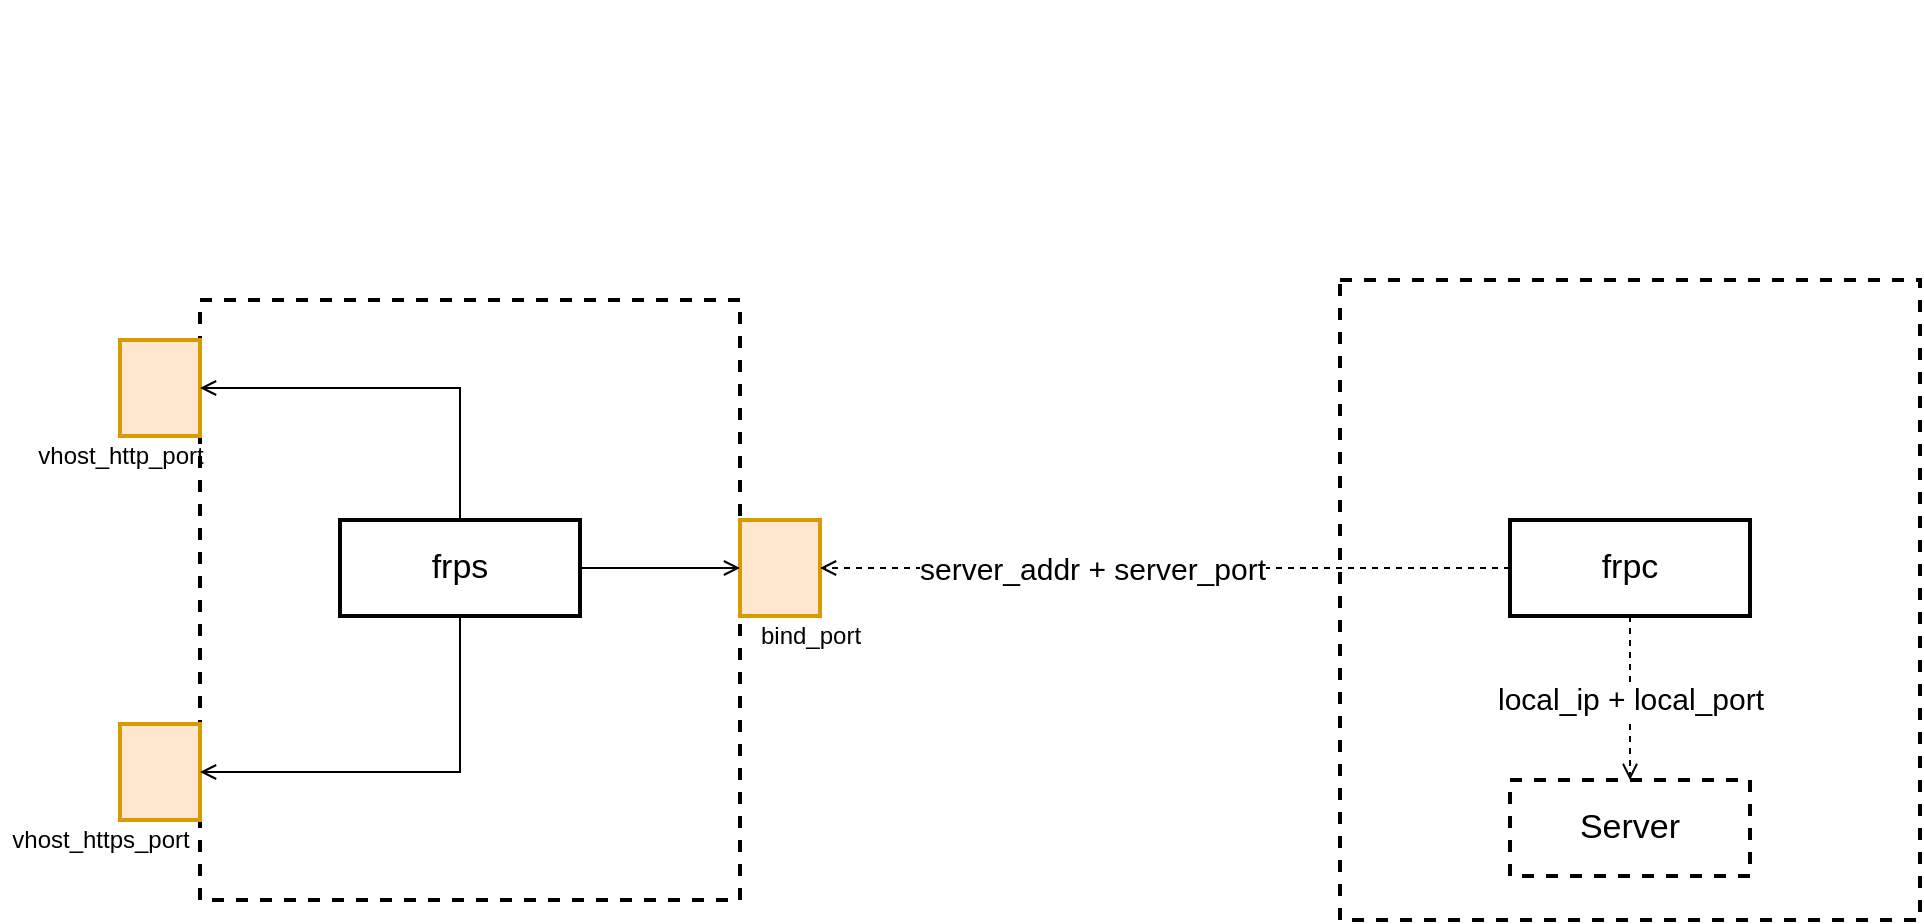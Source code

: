 <mxfile version="14.6.13" type="device" pages="3"><diagram id="UriwvAHQL3XnKJE4f96o" name="Overview"><mxGraphModel dx="2048" dy="1168" grid="1" gridSize="10" guides="1" tooltips="1" connect="1" arrows="1" fold="1" page="1" pageScale="1" pageWidth="827" pageHeight="1169" math="0" shadow="0"><root><mxCell id="0"/><mxCell id="1" parent="0"/><mxCell id="zCh7edaeLmVkZKB0EKH0-19" value="" style="rounded=0;whiteSpace=wrap;html=1;fontSize=17;strokeWidth=2;fillColor=none;dashed=1;" vertex="1" parent="1"><mxGeometry x="720" y="400" width="290" height="320" as="geometry"/></mxCell><mxCell id="zCh7edaeLmVkZKB0EKH0-3" value="" style="rounded=0;whiteSpace=wrap;html=1;fontSize=17;strokeWidth=2;fillColor=none;dashed=1;" vertex="1" parent="1"><mxGeometry x="150" y="410" width="270" height="300" as="geometry"/></mxCell><mxCell id="zCh7edaeLmVkZKB0EKH0-4" value="" style="rounded=0;whiteSpace=wrap;html=1;fontSize=17;strokeWidth=2;fillColor=#ffe6cc;strokeColor=#d79b00;" vertex="1" parent="1"><mxGeometry x="420" y="520" width="40" height="48" as="geometry"/></mxCell><mxCell id="zCh7edaeLmVkZKB0EKH0-11" value="local_ip + local_port" style="edgeStyle=orthogonalEdgeStyle;rounded=0;orthogonalLoop=1;jettySize=auto;html=1;exitX=0.5;exitY=1;exitDx=0;exitDy=0;entryX=0.5;entryY=0;entryDx=0;entryDy=0;fontSize=15;endArrow=open;endFill=0;dashed=1;" edge="1" parent="1" source="zCh7edaeLmVkZKB0EKH0-12" target="zCh7edaeLmVkZKB0EKH0-10"><mxGeometry relative="1" as="geometry"><mxPoint x="895" y="505" as="sourcePoint"/></mxGeometry></mxCell><mxCell id="zCh7edaeLmVkZKB0EKH0-6" value="" style="rounded=0;whiteSpace=wrap;html=1;fontSize=17;strokeWidth=2;fillColor=#ffe6cc;strokeColor=#d79b00;" vertex="1" parent="1"><mxGeometry x="110" y="430" width="40" height="48" as="geometry"/></mxCell><mxCell id="zCh7edaeLmVkZKB0EKH0-7" value="" style="rounded=0;whiteSpace=wrap;html=1;fontSize=17;strokeWidth=2;fillColor=#ffe6cc;strokeColor=#d79b00;" vertex="1" parent="1"><mxGeometry x="110" y="622" width="40" height="48" as="geometry"/></mxCell><mxCell id="zCh7edaeLmVkZKB0EKH0-10" value="Server" style="rounded=0;whiteSpace=wrap;html=1;fontSize=17;strokeWidth=2;fillColor=#ffffff;dashed=1;" vertex="1" parent="1"><mxGeometry x="805" y="650" width="120" height="48" as="geometry"/></mxCell><mxCell id="zCh7edaeLmVkZKB0EKH0-14" value="server_addr + server_port" style="edgeStyle=orthogonalEdgeStyle;rounded=0;orthogonalLoop=1;jettySize=auto;html=1;exitX=0;exitY=0.5;exitDx=0;exitDy=0;entryX=1;entryY=0.5;entryDx=0;entryDy=0;fontSize=15;endArrow=open;endFill=0;dashed=1;" edge="1" parent="1" source="zCh7edaeLmVkZKB0EKH0-12" target="zCh7edaeLmVkZKB0EKH0-4"><mxGeometry x="0.212" relative="1" as="geometry"><mxPoint as="offset"/></mxGeometry></mxCell><mxCell id="zCh7edaeLmVkZKB0EKH0-12" value="frpc" style="rounded=0;whiteSpace=wrap;html=1;fontSize=17;strokeWidth=2;fillColor=#ffffff;" vertex="1" parent="1"><mxGeometry x="805" y="520" width="120" height="48" as="geometry"/></mxCell><mxCell id="zCh7edaeLmVkZKB0EKH0-16" style="edgeStyle=orthogonalEdgeStyle;rounded=0;orthogonalLoop=1;jettySize=auto;html=1;exitX=0.5;exitY=0;exitDx=0;exitDy=0;entryX=1;entryY=0.5;entryDx=0;entryDy=0;fontSize=15;endArrow=open;endFill=0;" edge="1" parent="1" source="zCh7edaeLmVkZKB0EKH0-15" target="zCh7edaeLmVkZKB0EKH0-6"><mxGeometry relative="1" as="geometry"/></mxCell><mxCell id="zCh7edaeLmVkZKB0EKH0-17" style="edgeStyle=orthogonalEdgeStyle;rounded=0;orthogonalLoop=1;jettySize=auto;html=1;exitX=0.5;exitY=1;exitDx=0;exitDy=0;entryX=1;entryY=0.5;entryDx=0;entryDy=0;fontSize=15;endArrow=open;endFill=0;" edge="1" parent="1" source="zCh7edaeLmVkZKB0EKH0-15" target="zCh7edaeLmVkZKB0EKH0-7"><mxGeometry relative="1" as="geometry"/></mxCell><mxCell id="zCh7edaeLmVkZKB0EKH0-18" style="edgeStyle=orthogonalEdgeStyle;rounded=0;orthogonalLoop=1;jettySize=auto;html=1;exitX=1;exitY=0.5;exitDx=0;exitDy=0;entryX=0;entryY=0.5;entryDx=0;entryDy=0;fontSize=15;endArrow=open;endFill=0;" edge="1" parent="1" source="zCh7edaeLmVkZKB0EKH0-15" target="zCh7edaeLmVkZKB0EKH0-4"><mxGeometry relative="1" as="geometry"/></mxCell><mxCell id="zCh7edaeLmVkZKB0EKH0-15" value="frps" style="rounded=0;whiteSpace=wrap;html=1;fontSize=17;strokeWidth=2;fillColor=#ffffff;" vertex="1" parent="1"><mxGeometry x="220" y="520" width="120" height="48" as="geometry"/></mxCell><mxCell id="zCh7edaeLmVkZKB0EKH0-20" value="&lt;br&gt;" style="text;html=1;align=center;verticalAlign=middle;resizable=0;points=[];autosize=1;strokeColor=none;fontSize=15;" vertex="1" parent="1"><mxGeometry x="510" y="260" width="20" height="20" as="geometry"/></mxCell><mxCell id="zCh7edaeLmVkZKB0EKH0-21" value="&lt;span style=&quot;font-size: 12px;&quot;&gt;vhost_http_port&lt;/span&gt;" style="text;html=1;align=center;verticalAlign=middle;resizable=0;points=[];autosize=1;strokeColor=none;fontSize=12;" vertex="1" parent="1"><mxGeometry x="60" y="478" width="100" height="20" as="geometry"/></mxCell><mxCell id="zCh7edaeLmVkZKB0EKH0-22" value="&lt;span style=&quot;font-size: 12px;&quot;&gt;vhost_https_port&lt;/span&gt;" style="text;html=1;align=center;verticalAlign=middle;resizable=0;points=[];autosize=1;strokeColor=none;fontSize=12;" vertex="1" parent="1"><mxGeometry x="50" y="670" width="100" height="20" as="geometry"/></mxCell><mxCell id="zCh7edaeLmVkZKB0EKH0-23" value="&lt;span style=&quot;font-size: 12px;&quot;&gt;bind_port&lt;/span&gt;" style="text;html=1;align=center;verticalAlign=middle;resizable=0;points=[];autosize=1;strokeColor=none;fontSize=12;" vertex="1" parent="1"><mxGeometry x="420" y="568" width="70" height="20" as="geometry"/></mxCell></root></mxGraphModel></diagram><diagram id="8q3Z2HOLC7giRbxeH6oM" name="Mux"><mxGraphModel dx="766" dy="1159" grid="1" gridSize="10" guides="1" tooltips="1" connect="1" arrows="1" fold="1" page="1" pageScale="1" pageWidth="827" pageHeight="1169" math="0" shadow="0"><root><mxCell id="u3oR8UdBSrU4VRDIMocV-0"/><mxCell id="u3oR8UdBSrU4VRDIMocV-1" parent="u3oR8UdBSrU4VRDIMocV-0"/><mxCell id="u3oR8UdBSrU4VRDIMocV-12" value="Accept()" style="edgeStyle=orthogonalEdgeStyle;rounded=0;orthogonalLoop=1;jettySize=auto;html=1;exitX=0.5;exitY=0;exitDx=0;exitDy=0;entryX=0.5;entryY=1;entryDx=0;entryDy=0;dashed=1;fontSize=12;endArrow=open;endFill=0;" edge="1" parent="u3oR8UdBSrU4VRDIMocV-1" source="u3oR8UdBSrU4VRDIMocV-2" target="u3oR8UdBSrU4VRDIMocV-11"><mxGeometry relative="1" as="geometry"/></mxCell><mxCell id="u3oR8UdBSrU4VRDIMocV-2" value="" style="rounded=0;whiteSpace=wrap;html=1;fontSize=17;strokeWidth=2;fillColor=#ffe6cc;strokeColor=#d79b00;dashed=1;" vertex="1" parent="u3oR8UdBSrU4VRDIMocV-1"><mxGeometry x="539" y="571" width="40" height="48" as="geometry"/></mxCell><mxCell id="u3oR8UdBSrU4VRDIMocV-4" value="" style="rounded=0;whiteSpace=wrap;html=1;fontSize=17;strokeWidth=2;fillColor=#ffe6cc;strokeColor=#d79b00;dashed=1;" vertex="1" parent="u3oR8UdBSrU4VRDIMocV-1"><mxGeometry x="190" y="140" width="40" height="48" as="geometry"/></mxCell><mxCell id="u3oR8UdBSrU4VRDIMocV-5" value="net.Listener" style="text;html=1;align=center;verticalAlign=middle;resizable=0;points=[];autosize=1;strokeColor=none;fontSize=12;" vertex="1" parent="u3oR8UdBSrU4VRDIMocV-1"><mxGeometry x="230" y="154" width="80" height="20" as="geometry"/></mxCell><mxCell id="u3oR8UdBSrU4VRDIMocV-6" value="" style="rounded=0;whiteSpace=wrap;html=1;fontSize=17;strokeWidth=2;fillColor=#dae8fc;strokeColor=#6c8ebf;" vertex="1" parent="u3oR8UdBSrU4VRDIMocV-1"><mxGeometry x="189" y="280" width="40" height="48" as="geometry"/></mxCell><mxCell id="u3oR8UdBSrU4VRDIMocV-7" value="" style="rounded=0;whiteSpace=wrap;html=1;fontSize=17;strokeWidth=2;fillColor=#dae8fc;strokeColor=#6c8ebf;" vertex="1" parent="u3oR8UdBSrU4VRDIMocV-1"><mxGeometry x="229" y="280" width="40" height="48" as="geometry"/></mxCell><mxCell id="u3oR8UdBSrU4VRDIMocV-15" value="matchFn" style="edgeStyle=orthogonalEdgeStyle;rounded=0;orthogonalLoop=1;jettySize=auto;html=1;entryX=0.5;entryY=0;entryDx=0;entryDy=0;fontSize=12;endArrow=open;endFill=0;" edge="1" parent="u3oR8UdBSrU4VRDIMocV-1" target="u3oR8UdBSrU4VRDIMocV-14"><mxGeometry relative="1" as="geometry"><mxPoint x="289" y="328" as="sourcePoint"/></mxGeometry></mxCell><mxCell id="u3oR8UdBSrU4VRDIMocV-21" value="c" style="edgeStyle=orthogonalEdgeStyle;rounded=0;orthogonalLoop=1;jettySize=auto;html=1;exitX=1;exitY=0.5;exitDx=0;exitDy=0;entryX=0;entryY=0.5;entryDx=0;entryDy=0;fontSize=12;endArrow=open;endFill=0;" edge="1" parent="u3oR8UdBSrU4VRDIMocV-1" source="u3oR8UdBSrU4VRDIMocV-8" target="u3oR8UdBSrU4VRDIMocV-20"><mxGeometry relative="1" as="geometry"/></mxCell><mxCell id="u3oR8UdBSrU4VRDIMocV-8" value="" style="rounded=0;whiteSpace=wrap;html=1;fontSize=17;strokeWidth=2;fillColor=#dae8fc;strokeColor=#6c8ebf;" vertex="1" parent="u3oR8UdBSrU4VRDIMocV-1"><mxGeometry x="269" y="280" width="40" height="48" as="geometry"/></mxCell><mxCell id="u3oR8UdBSrU4VRDIMocV-9" value="" style="rounded=0;whiteSpace=wrap;html=1;fontSize=17;strokeWidth=2;fillColor=#dae8fc;strokeColor=#6c8ebf;" vertex="1" parent="u3oR8UdBSrU4VRDIMocV-1"><mxGeometry x="364" y="140" width="40" height="48" as="geometry"/></mxCell><mxCell id="u3oR8UdBSrU4VRDIMocV-10" value="listener" style="text;html=1;align=center;verticalAlign=middle;resizable=0;points=[];autosize=1;strokeColor=none;fontSize=12;" vertex="1" parent="u3oR8UdBSrU4VRDIMocV-1"><mxGeometry x="404" y="154" width="50" height="20" as="geometry"/></mxCell><mxCell id="u3oR8UdBSrU4VRDIMocV-17" value="read_full" style="edgeStyle=orthogonalEdgeStyle;rounded=0;orthogonalLoop=1;jettySize=auto;html=1;exitX=0;exitY=0.5;exitDx=0;exitDy=0;entryX=1;entryY=0.5;entryDx=0;entryDy=0;dashed=1;fontSize=12;endArrow=open;endFill=0;" edge="1" parent="u3oR8UdBSrU4VRDIMocV-1" source="u3oR8UdBSrU4VRDIMocV-11" target="u3oR8UdBSrU4VRDIMocV-16"><mxGeometry relative="1" as="geometry"/></mxCell><mxCell id="u3oR8UdBSrU4VRDIMocV-22" style="edgeStyle=orthogonalEdgeStyle;rounded=0;orthogonalLoop=1;jettySize=auto;html=1;exitX=0.5;exitY=0;exitDx=0;exitDy=0;entryX=1;entryY=0.5;entryDx=0;entryDy=0;fontSize=12;endArrow=open;endFill=0;dashed=1;" edge="1" parent="u3oR8UdBSrU4VRDIMocV-1" source="u3oR8UdBSrU4VRDIMocV-11" target="u3oR8UdBSrU4VRDIMocV-20"><mxGeometry relative="1" as="geometry"/></mxCell><mxCell id="u3oR8UdBSrU4VRDIMocV-11" value="" style="rounded=0;whiteSpace=wrap;html=1;fontSize=17;strokeWidth=2;fillColor=#fff2cc;strokeColor=#d6b656;" vertex="1" parent="u3oR8UdBSrU4VRDIMocV-1"><mxGeometry x="539" y="430" width="40" height="48" as="geometry"/></mxCell><mxCell id="u3oR8UdBSrU4VRDIMocV-13" value="range" style="endArrow=open;html=1;dashed=1;fontSize=12;endFill=0;" edge="1" parent="u3oR8UdBSrU4VRDIMocV-1"><mxGeometry width="50" height="50" relative="1" as="geometry"><mxPoint x="204" y="270" as="sourcePoint"/><mxPoint x="294" y="270" as="targetPoint"/></mxGeometry></mxCell><mxCell id="u3oR8UdBSrU4VRDIMocV-14" value="" style="rounded=0;whiteSpace=wrap;html=1;fontSize=17;strokeWidth=2;fillColor=#e1d5e7;dashed=1;strokeColor=#9673a6;" vertex="1" parent="u3oR8UdBSrU4VRDIMocV-1"><mxGeometry x="269" y="430" width="40" height="48" as="geometry"/></mxCell><mxCell id="u3oR8UdBSrU4VRDIMocV-18" style="edgeStyle=orthogonalEdgeStyle;rounded=0;orthogonalLoop=1;jettySize=auto;html=1;exitX=0;exitY=0.5;exitDx=0;exitDy=0;entryX=1;entryY=0.5;entryDx=0;entryDy=0;dashed=1;fontSize=12;endArrow=open;endFill=0;" edge="1" parent="u3oR8UdBSrU4VRDIMocV-1" source="u3oR8UdBSrU4VRDIMocV-16" target="u3oR8UdBSrU4VRDIMocV-14"><mxGeometry relative="1" as="geometry"/></mxCell><mxCell id="u3oR8UdBSrU4VRDIMocV-16" value="" style="rounded=0;whiteSpace=wrap;html=1;fontSize=17;strokeWidth=2;fillColor=#ffffff;" vertex="1" parent="u3oR8UdBSrU4VRDIMocV-1"><mxGeometry x="393" y="430" width="40" height="48" as="geometry"/></mxCell><mxCell id="u3oR8UdBSrU4VRDIMocV-20" value="" style="shape=partialRectangle;whiteSpace=wrap;html=1;left=0;right=0;fillColor=none;fontSize=12;strokeWidth=2;" vertex="1" parent="u3oR8UdBSrU4VRDIMocV-1"><mxGeometry x="369" y="280" width="120" height="48" as="geometry"/></mxCell><mxCell id="u3oR8UdBSrU4VRDIMocV-23" value="" style="rounded=0;whiteSpace=wrap;html=1;fontSize=17;strokeWidth=2;fillColor=#fff2cc;strokeColor=#d6b656;" vertex="1" parent="u3oR8UdBSrU4VRDIMocV-1"><mxGeometry x="510" y="140" width="40" height="48" as="geometry"/></mxCell><mxCell id="u3oR8UdBSrU4VRDIMocV-24" value="net.Conn" style="text;html=1;align=center;verticalAlign=middle;resizable=0;points=[];autosize=1;strokeColor=none;fontSize=12;" vertex="1" parent="u3oR8UdBSrU4VRDIMocV-1"><mxGeometry x="550" y="154" width="60" height="20" as="geometry"/></mxCell><mxCell id="u3oR8UdBSrU4VRDIMocV-25" value="[]byte" style="text;html=1;align=center;verticalAlign=middle;resizable=0;points=[];autosize=1;strokeColor=none;fontSize=12;" vertex="1" parent="u3oR8UdBSrU4VRDIMocV-1"><mxGeometry x="393" y="478" width="40" height="20" as="geometry"/></mxCell></root></mxGraphModel></diagram><diagram id="1m7ebK8WM3EV-5EeIxqE" name="Page-3"><mxGraphModel dx="766" dy="1159" grid="1" gridSize="10" guides="1" tooltips="1" connect="1" arrows="1" fold="1" page="1" pageScale="1" pageWidth="827" pageHeight="1169" math="0" shadow="0"><root><mxCell id="h8mLGQE7bocPj3xMmhwM-0"/><mxCell id="h8mLGQE7bocPj3xMmhwM-1" parent="h8mLGQE7bocPj3xMmhwM-0"/></root></mxGraphModel></diagram></mxfile>